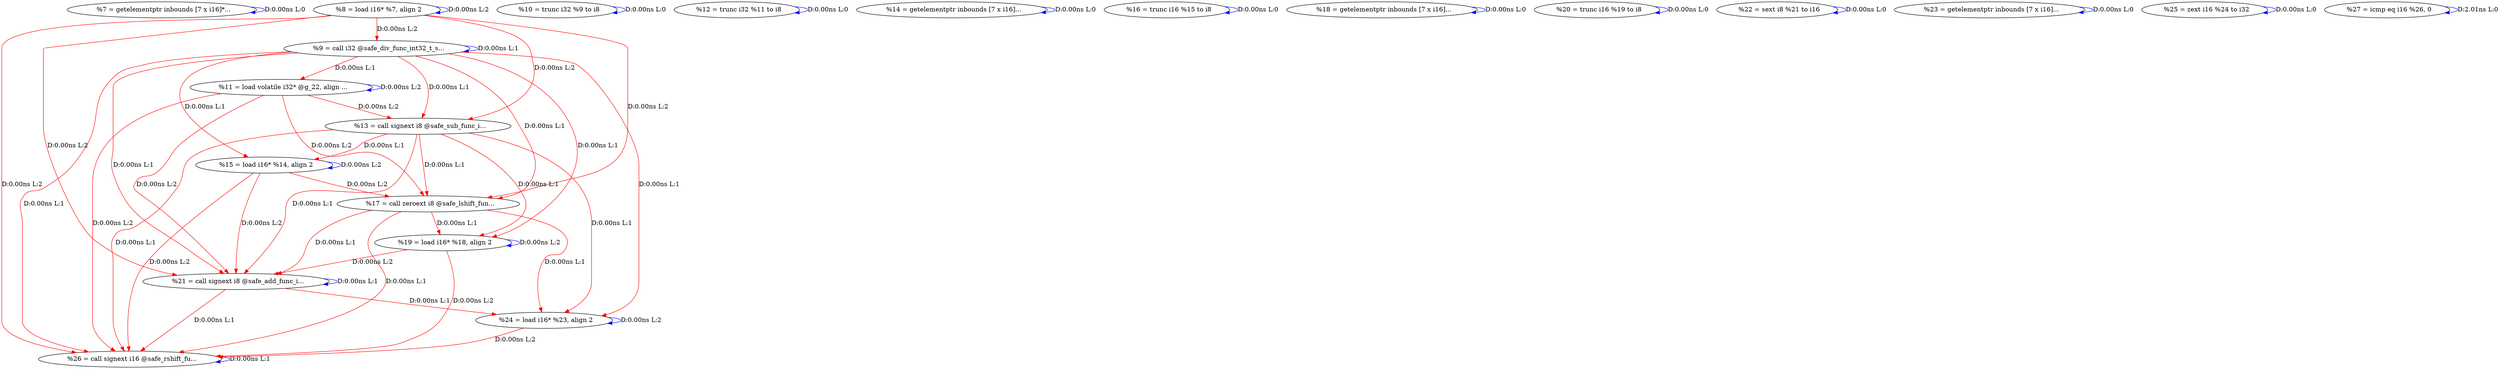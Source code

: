 digraph {
Node0x2bf5610[label="  %7 = getelementptr inbounds [7 x i16]*..."];
Node0x2bf5610 -> Node0x2bf5610[label="D:0.00ns L:0",color=blue];
Node0x2bf56f0[label="  %8 = load i16* %7, align 2"];
Node0x2bf56f0 -> Node0x2bf56f0[label="D:0.00ns L:2",color=blue];
Node0x2bf57d0[label="  %9 = call i32 @safe_div_func_int32_t_s..."];
Node0x2bf56f0 -> Node0x2bf57d0[label="D:0.00ns L:2",color=red];
Node0x2bf5b50[label="  %13 = call signext i8 @safe_sub_func_i..."];
Node0x2bf56f0 -> Node0x2bf5b50[label="D:0.00ns L:2",color=red];
Node0x2bf5ed0[label="  %17 = call zeroext i8 @safe_lshift_fun..."];
Node0x2bf56f0 -> Node0x2bf5ed0[label="D:0.00ns L:2",color=red];
Node0x2bf6250[label="  %21 = call signext i8 @safe_add_func_i..."];
Node0x2bf56f0 -> Node0x2bf6250[label="D:0.00ns L:2",color=red];
Node0x2bf66b0[label="  %26 = call signext i16 @safe_rshift_fu..."];
Node0x2bf56f0 -> Node0x2bf66b0[label="D:0.00ns L:2",color=red];
Node0x2bf57d0 -> Node0x2bf57d0[label="D:0.00ns L:1",color=blue];
Node0x2bf5990[label="  %11 = load volatile i32* @g_22, align ..."];
Node0x2bf57d0 -> Node0x2bf5990[label="D:0.00ns L:1",color=red];
Node0x2bf57d0 -> Node0x2bf5b50[label="D:0.00ns L:1",color=red];
Node0x2bf5d10[label="  %15 = load i16* %14, align 2"];
Node0x2bf57d0 -> Node0x2bf5d10[label="D:0.00ns L:1",color=red];
Node0x2bf57d0 -> Node0x2bf5ed0[label="D:0.00ns L:1",color=red];
Node0x2bf6090[label="  %19 = load i16* %18, align 2"];
Node0x2bf57d0 -> Node0x2bf6090[label="D:0.00ns L:1",color=red];
Node0x2bf57d0 -> Node0x2bf6250[label="D:0.00ns L:1",color=red];
Node0x2bf64f0[label="  %24 = load i16* %23, align 2"];
Node0x2bf57d0 -> Node0x2bf64f0[label="D:0.00ns L:1",color=red];
Node0x2bf57d0 -> Node0x2bf66b0[label="D:0.00ns L:1",color=red];
Node0x2bf58b0[label="  %10 = trunc i32 %9 to i8"];
Node0x2bf58b0 -> Node0x2bf58b0[label="D:0.00ns L:0",color=blue];
Node0x2bf5990 -> Node0x2bf5990[label="D:0.00ns L:2",color=blue];
Node0x2bf5990 -> Node0x2bf5b50[label="D:0.00ns L:2",color=red];
Node0x2bf5990 -> Node0x2bf5ed0[label="D:0.00ns L:2",color=red];
Node0x2bf5990 -> Node0x2bf6250[label="D:0.00ns L:2",color=red];
Node0x2bf5990 -> Node0x2bf66b0[label="D:0.00ns L:2",color=red];
Node0x2bf5a70[label="  %12 = trunc i32 %11 to i8"];
Node0x2bf5a70 -> Node0x2bf5a70[label="D:0.00ns L:0",color=blue];
Node0x2bf5b50 -> Node0x2bf5d10[label="D:0.00ns L:1",color=red];
Node0x2bf5b50 -> Node0x2bf5ed0[label="D:0.00ns L:1",color=red];
Node0x2bf5b50 -> Node0x2bf6090[label="D:0.00ns L:1",color=red];
Node0x2bf5b50 -> Node0x2bf6250[label="D:0.00ns L:1",color=red];
Node0x2bf5b50 -> Node0x2bf64f0[label="D:0.00ns L:1",color=red];
Node0x2bf5b50 -> Node0x2bf66b0[label="D:0.00ns L:1",color=red];
Node0x2bf5c30[label="  %14 = getelementptr inbounds [7 x i16]..."];
Node0x2bf5c30 -> Node0x2bf5c30[label="D:0.00ns L:0",color=blue];
Node0x2bf5d10 -> Node0x2bf5d10[label="D:0.00ns L:2",color=blue];
Node0x2bf5d10 -> Node0x2bf5ed0[label="D:0.00ns L:2",color=red];
Node0x2bf5d10 -> Node0x2bf6250[label="D:0.00ns L:2",color=red];
Node0x2bf5d10 -> Node0x2bf66b0[label="D:0.00ns L:2",color=red];
Node0x2bf5df0[label="  %16 = trunc i16 %15 to i8"];
Node0x2bf5df0 -> Node0x2bf5df0[label="D:0.00ns L:0",color=blue];
Node0x2bf5ed0 -> Node0x2bf6090[label="D:0.00ns L:1",color=red];
Node0x2bf5ed0 -> Node0x2bf6250[label="D:0.00ns L:1",color=red];
Node0x2bf5ed0 -> Node0x2bf64f0[label="D:0.00ns L:1",color=red];
Node0x2bf5ed0 -> Node0x2bf66b0[label="D:0.00ns L:1",color=red];
Node0x2bf5fb0[label="  %18 = getelementptr inbounds [7 x i16]..."];
Node0x2bf5fb0 -> Node0x2bf5fb0[label="D:0.00ns L:0",color=blue];
Node0x2bf6090 -> Node0x2bf6090[label="D:0.00ns L:2",color=blue];
Node0x2bf6090 -> Node0x2bf6250[label="D:0.00ns L:2",color=red];
Node0x2bf6090 -> Node0x2bf66b0[label="D:0.00ns L:2",color=red];
Node0x2bf6170[label="  %20 = trunc i16 %19 to i8"];
Node0x2bf6170 -> Node0x2bf6170[label="D:0.00ns L:0",color=blue];
Node0x2bf6250 -> Node0x2bf6250[label="D:0.00ns L:1",color=blue];
Node0x2bf6250 -> Node0x2bf64f0[label="D:0.00ns L:1",color=red];
Node0x2bf6250 -> Node0x2bf66b0[label="D:0.00ns L:1",color=red];
Node0x2bf6330[label="  %22 = sext i8 %21 to i16"];
Node0x2bf6330 -> Node0x2bf6330[label="D:0.00ns L:0",color=blue];
Node0x2bf6410[label="  %23 = getelementptr inbounds [7 x i16]..."];
Node0x2bf6410 -> Node0x2bf6410[label="D:0.00ns L:0",color=blue];
Node0x2bf64f0 -> Node0x2bf64f0[label="D:0.00ns L:2",color=blue];
Node0x2bf64f0 -> Node0x2bf66b0[label="D:0.00ns L:2",color=red];
Node0x2bf65d0[label="  %25 = zext i16 %24 to i32"];
Node0x2bf65d0 -> Node0x2bf65d0[label="D:0.00ns L:0",color=blue];
Node0x2bf66b0 -> Node0x2bf66b0[label="D:0.00ns L:1",color=blue];
Node0x2bf6790[label="  %27 = icmp eq i16 %26, 0"];
Node0x2bf6790 -> Node0x2bf6790[label="D:2.01ns L:0",color=blue];
}
